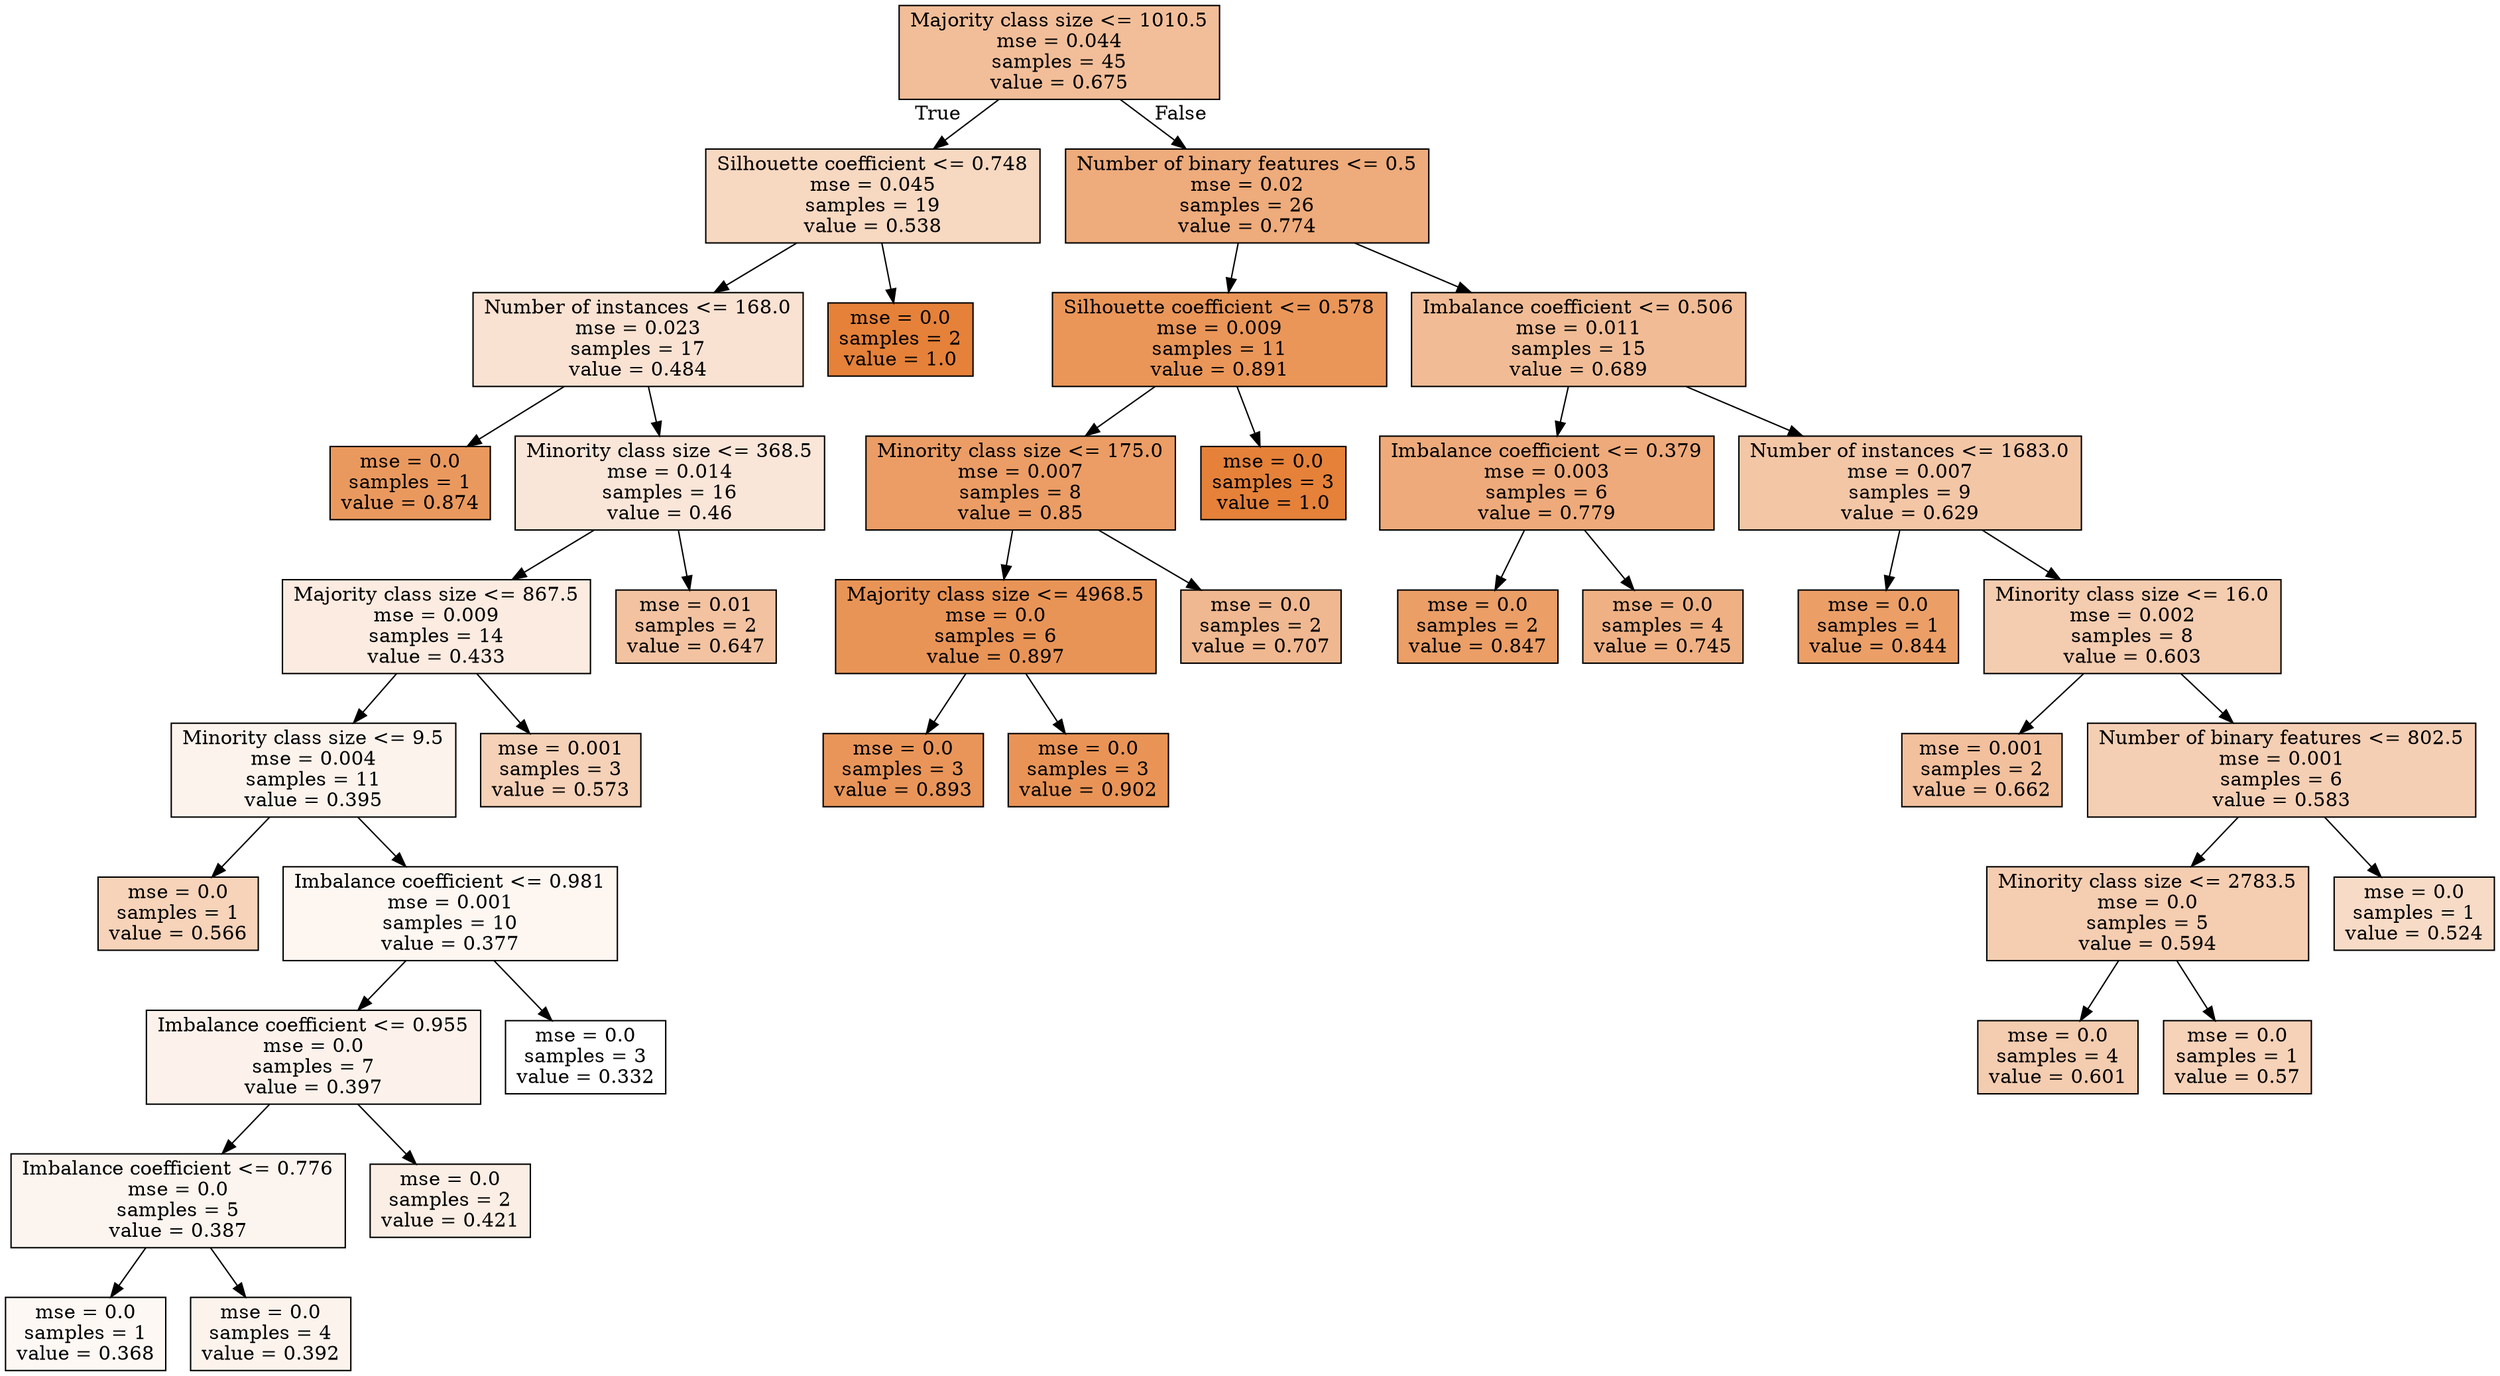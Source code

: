 digraph Tree {
node [shape=box, style="filled", color="black"] ;
0 [label="Majority class size <= 1010.5\nmse = 0.044\nsamples = 45\nvalue = 0.675", fillcolor="#e5813983"] ;
1 [label="Silhouette coefficient <= 0.748\nmse = 0.045\nsamples = 19\nvalue = 0.538", fillcolor="#e581394f"] ;
0 -> 1 [labeldistance=2.5, labelangle=45, headlabel="True"] ;
2 [label="Number of instances <= 168.0\nmse = 0.023\nsamples = 17\nvalue = 0.484", fillcolor="#e581393a"] ;
1 -> 2 ;
3 [label="mse = 0.0\nsamples = 1\nvalue = 0.874", fillcolor="#e58139cf"] ;
2 -> 3 ;
4 [label="Minority class size <= 368.5\nmse = 0.014\nsamples = 16\nvalue = 0.46", fillcolor="#e5813931"] ;
2 -> 4 ;
5 [label="Majority class size <= 867.5\nmse = 0.009\nsamples = 14\nvalue = 0.433", fillcolor="#e5813927"] ;
4 -> 5 ;
6 [label="Minority class size <= 9.5\nmse = 0.004\nsamples = 11\nvalue = 0.395", fillcolor="#e5813918"] ;
5 -> 6 ;
7 [label="mse = 0.0\nsamples = 1\nvalue = 0.566", fillcolor="#e5813959"] ;
6 -> 7 ;
8 [label="Imbalance coefficient <= 0.981\nmse = 0.001\nsamples = 10\nvalue = 0.377", fillcolor="#e5813911"] ;
6 -> 8 ;
9 [label="Imbalance coefficient <= 0.955\nmse = 0.0\nsamples = 7\nvalue = 0.397", fillcolor="#e5813919"] ;
8 -> 9 ;
10 [label="Imbalance coefficient <= 0.776\nmse = 0.0\nsamples = 5\nvalue = 0.387", fillcolor="#e5813915"] ;
9 -> 10 ;
11 [label="mse = 0.0\nsamples = 1\nvalue = 0.368", fillcolor="#e581390e"] ;
10 -> 11 ;
12 [label="mse = 0.0\nsamples = 4\nvalue = 0.392", fillcolor="#e5813917"] ;
10 -> 12 ;
13 [label="mse = 0.0\nsamples = 2\nvalue = 0.421", fillcolor="#e5813922"] ;
9 -> 13 ;
14 [label="mse = 0.0\nsamples = 3\nvalue = 0.332", fillcolor="#e5813900"] ;
8 -> 14 ;
15 [label="mse = 0.001\nsamples = 3\nvalue = 0.573", fillcolor="#e581395c"] ;
5 -> 15 ;
16 [label="mse = 0.01\nsamples = 2\nvalue = 0.647", fillcolor="#e5813978"] ;
4 -> 16 ;
17 [label="mse = 0.0\nsamples = 2\nvalue = 1.0", fillcolor="#e58139ff"] ;
1 -> 17 ;
18 [label="Number of binary features <= 0.5\nmse = 0.02\nsamples = 26\nvalue = 0.774", fillcolor="#e58139a9"] ;
0 -> 18 [labeldistance=2.5, labelangle=-45, headlabel="False"] ;
19 [label="Silhouette coefficient <= 0.578\nmse = 0.009\nsamples = 11\nvalue = 0.891", fillcolor="#e58139d5"] ;
18 -> 19 ;
20 [label="Minority class size <= 175.0\nmse = 0.007\nsamples = 8\nvalue = 0.85", fillcolor="#e58139c6"] ;
19 -> 20 ;
21 [label="Majority class size <= 4968.5\nmse = 0.0\nsamples = 6\nvalue = 0.897", fillcolor="#e58139d8"] ;
20 -> 21 ;
22 [label="mse = 0.0\nsamples = 3\nvalue = 0.893", fillcolor="#e58139d6"] ;
21 -> 22 ;
23 [label="mse = 0.0\nsamples = 3\nvalue = 0.902", fillcolor="#e58139d9"] ;
21 -> 23 ;
24 [label="mse = 0.0\nsamples = 2\nvalue = 0.707", fillcolor="#e581398f"] ;
20 -> 24 ;
25 [label="mse = 0.0\nsamples = 3\nvalue = 1.0", fillcolor="#e58139ff"] ;
19 -> 25 ;
26 [label="Imbalance coefficient <= 0.506\nmse = 0.011\nsamples = 15\nvalue = 0.689", fillcolor="#e5813988"] ;
18 -> 26 ;
27 [label="Imbalance coefficient <= 0.379\nmse = 0.003\nsamples = 6\nvalue = 0.779", fillcolor="#e58139ab"] ;
26 -> 27 ;
28 [label="mse = 0.0\nsamples = 2\nvalue = 0.847", fillcolor="#e58139c5"] ;
27 -> 28 ;
29 [label="mse = 0.0\nsamples = 4\nvalue = 0.745", fillcolor="#e581399e"] ;
27 -> 29 ;
30 [label="Number of instances <= 1683.0\nmse = 0.007\nsamples = 9\nvalue = 0.629", fillcolor="#e5813972"] ;
26 -> 30 ;
31 [label="mse = 0.0\nsamples = 1\nvalue = 0.844", fillcolor="#e58139c3"] ;
30 -> 31 ;
32 [label="Minority class size <= 16.0\nmse = 0.002\nsamples = 8\nvalue = 0.603", fillcolor="#e5813967"] ;
30 -> 32 ;
33 [label="mse = 0.001\nsamples = 2\nvalue = 0.662", fillcolor="#e581397e"] ;
32 -> 33 ;
34 [label="Number of binary features <= 802.5\nmse = 0.001\nsamples = 6\nvalue = 0.583", fillcolor="#e5813960"] ;
32 -> 34 ;
35 [label="Minority class size <= 2783.5\nmse = 0.0\nsamples = 5\nvalue = 0.594", fillcolor="#e5813964"] ;
34 -> 35 ;
36 [label="mse = 0.0\nsamples = 4\nvalue = 0.601", fillcolor="#e5813967"] ;
35 -> 36 ;
37 [label="mse = 0.0\nsamples = 1\nvalue = 0.57", fillcolor="#e581395b"] ;
35 -> 37 ;
38 [label="mse = 0.0\nsamples = 1\nvalue = 0.524", fillcolor="#e5813949"] ;
34 -> 38 ;
}